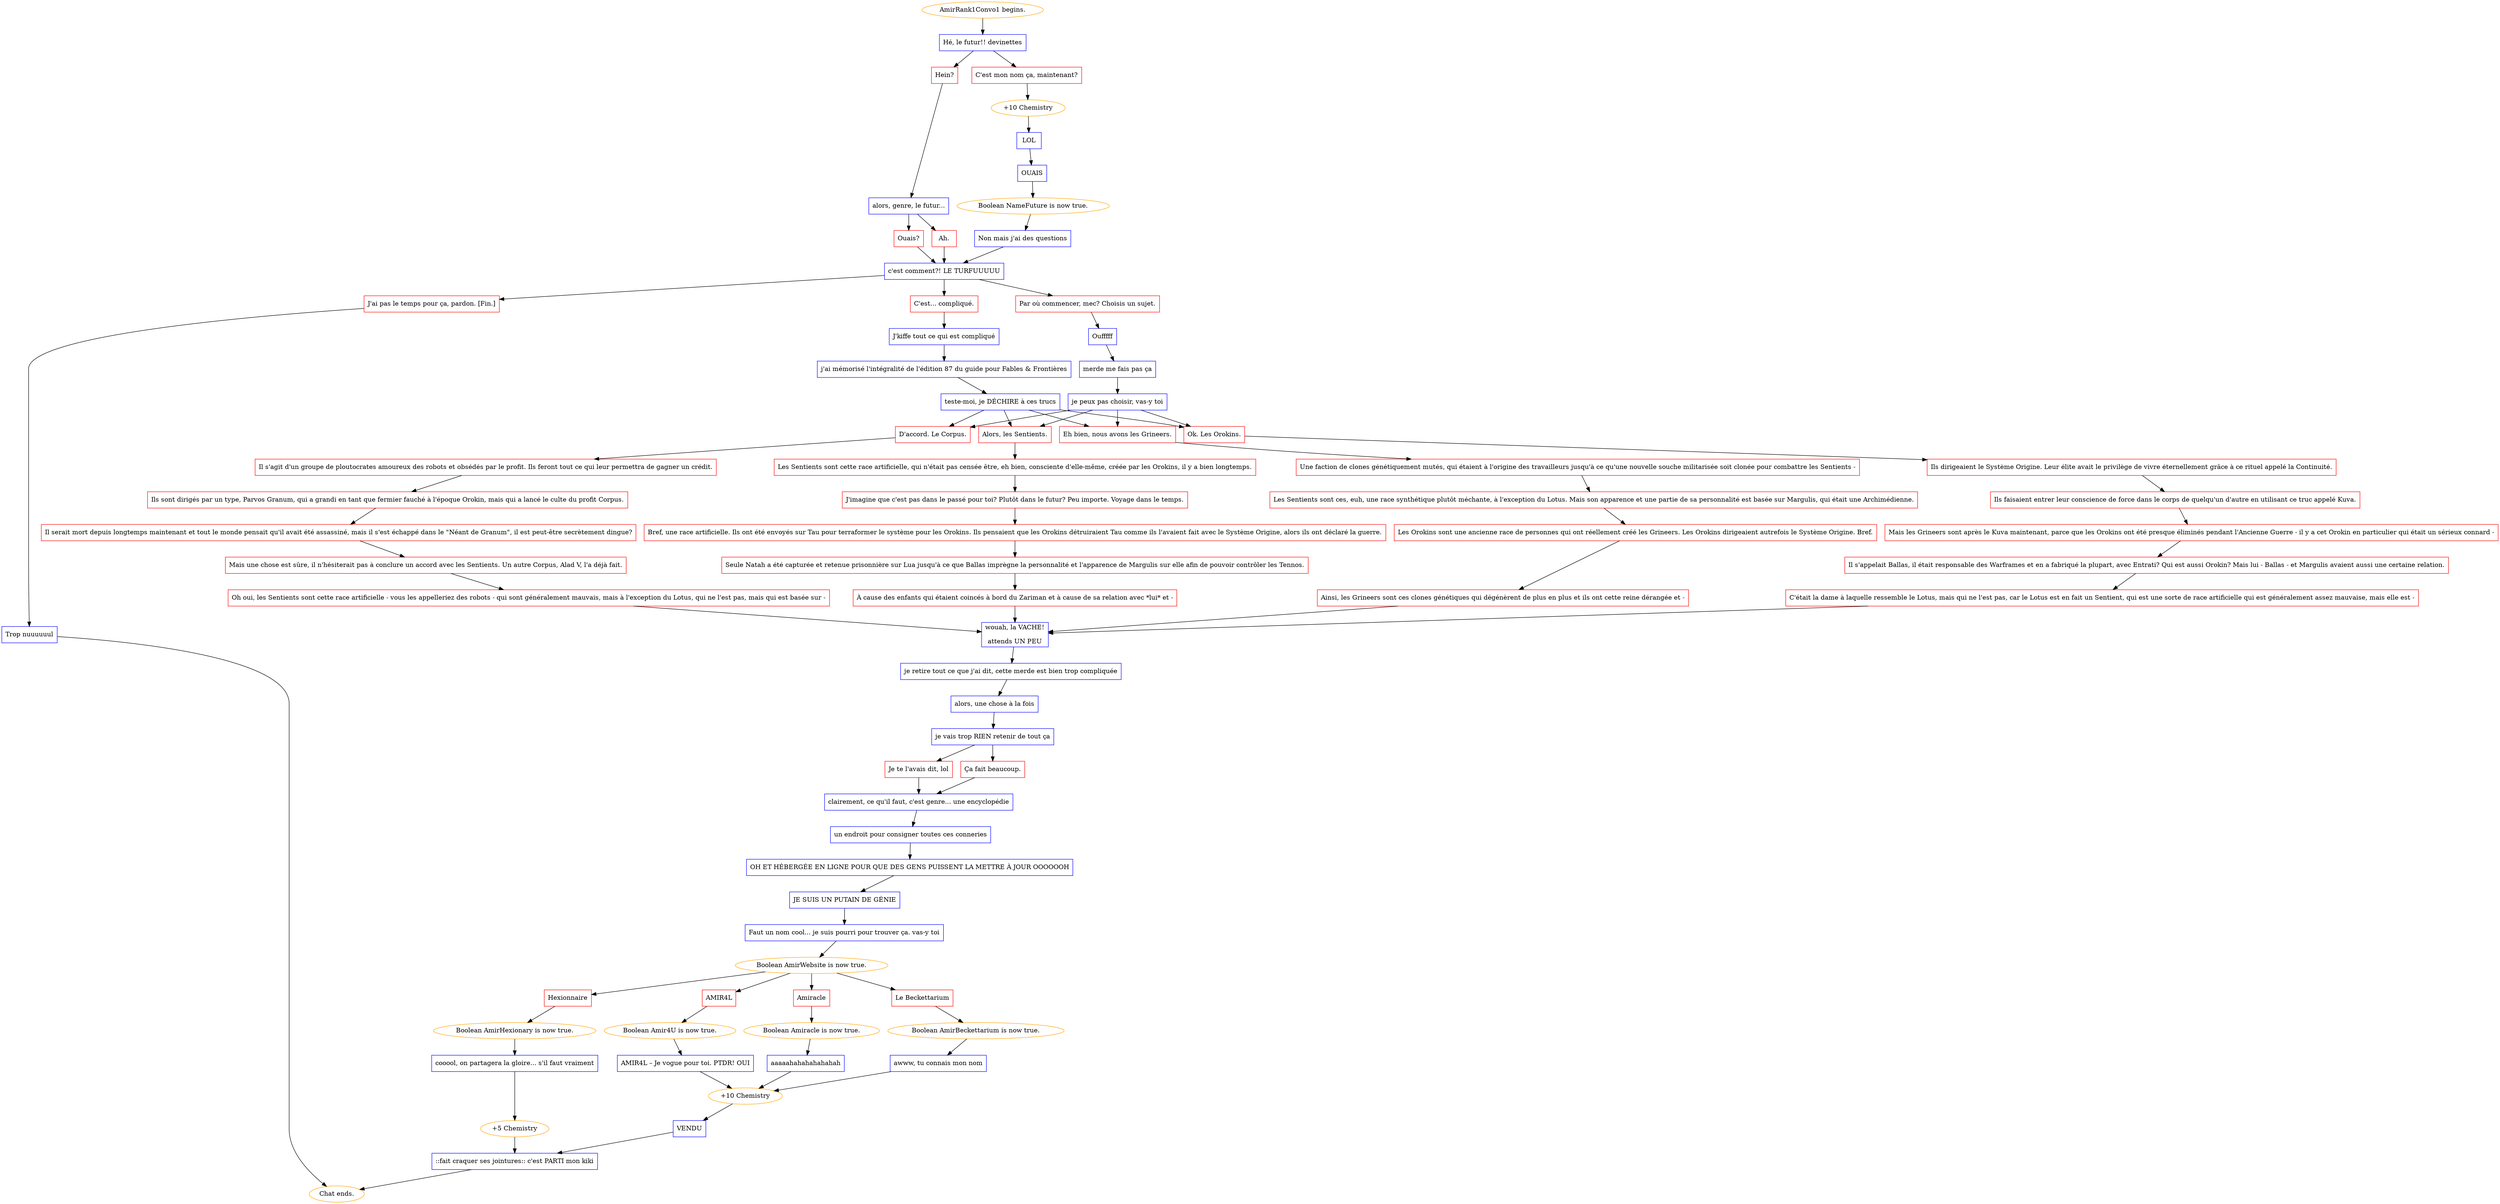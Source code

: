 digraph {
	"AmirRank1Convo1 begins." [color=orange];
		"AmirRank1Convo1 begins." -> j1244836568;
	j1244836568 [label="Hé, le futur!! devinettes",shape=box,color=blue];
		j1244836568 -> j1240076253;
		j1244836568 -> j12768757;
	j1240076253 [label="Hein?",shape=box,color=red];
		j1240076253 -> j647850371;
	j12768757 [label="C'est mon nom ça, maintenant?",shape=box,color=red];
		j12768757 -> j1532206863;
	j647850371 [label="alors, genre, le futur...",shape=box,color=blue];
		j647850371 -> j1551920645;
		j647850371 -> j358046611;
	j1532206863 [label="+10 Chemistry",color=orange];
		j1532206863 -> j1079800903;
	j1551920645 [label="Ah.",shape=box,color=red];
		j1551920645 -> j4083012725;
	j358046611 [label="Ouais?",shape=box,color=red];
		j358046611 -> j4083012725;
	j1079800903 [label="LOL",shape=box,color=blue];
		j1079800903 -> j3217155475;
	j4083012725 [label="c'est comment?! LE TURFUUUUU",shape=box,color=blue];
		j4083012725 -> j4201134471;
		j4083012725 -> j4205793453;
		j4083012725 -> j1077699604;
	j3217155475 [label="OUAIS",shape=box,color=blue];
		j3217155475 -> j3731691313;
	j4201134471 [label="Par où commencer, mec? Choisis un sujet.",shape=box,color=red];
		j4201134471 -> j2900526515;
	j4205793453 [label="C'est... compliqué.",shape=box,color=red];
		j4205793453 -> j2625528581;
	j1077699604 [label="J'ai pas le temps pour ça, pardon. [Fin.]",shape=box,color=red];
		j1077699604 -> j256668282;
	j3731691313 [label="Boolean NameFuture is now true.",color=orange];
		j3731691313 -> j2154583021;
	j2900526515 [label="Oufffff",shape=box,color=blue];
		j2900526515 -> j3983094681;
	j2625528581 [label="J'kiffe tout ce qui est compliqué",shape=box,color=blue];
		j2625528581 -> j4158226825;
	j256668282 [label="Trop nuuuuuul",shape=box,color=blue];
		j256668282 -> "Chat ends.";
	j2154583021 [label="Non mais j'ai des questions",shape=box,color=blue];
		j2154583021 -> j4083012725;
	j3983094681 [label="merde me fais pas ça",shape=box,color=blue];
		j3983094681 -> j954687895;
	j4158226825 [label="j'ai mémorisé l'intégralité de l'édition 87 du guide pour Fables & Frontières",shape=box,color=blue];
		j4158226825 -> j475908860;
	"Chat ends." [color=orange];
	j954687895 [label="je peux pas choisir, vas-y toi",shape=box,color=blue];
		j954687895 -> j860958844;
		j954687895 -> j2818589977;
		j954687895 -> j1926082864;
		j954687895 -> j3577888251;
	j475908860 [label="teste-moi, je DÉCHIRE à ces trucs",shape=box,color=blue];
		j475908860 -> j860958844;
		j475908860 -> j2818589977;
		j475908860 -> j1926082864;
		j475908860 -> j3577888251;
	j860958844 [label="Ok. Les Orokins.",shape=box,color=red];
		j860958844 -> j2685589684;
	j2818589977 [label="D'accord. Le Corpus.",shape=box,color=red];
		j2818589977 -> j1315051553;
	j1926082864 [label="Eh bien, nous avons les Grineers.",shape=box,color=red];
		j1926082864 -> j1742586079;
	j3577888251 [label="Alors, les Sentients.",shape=box,color=red];
		j3577888251 -> j2341178544;
	j2685589684 [label="Ils dirigeaient le Système Origine. Leur élite avait le privilège de vivre éternellement grâce à ce rituel appelé la Continuité.",shape=box,color=red];
		j2685589684 -> j1583119781;
	j1315051553 [label="Il s'agit d'un groupe de ploutocrates amoureux des robots et obsédés par le profit. Ils feront tout ce qui leur permettra de gagner un crédit.",shape=box,color=red];
		j1315051553 -> j3673693317;
	j1742586079 [label="Une faction de clones génétiquement mutés, qui étaient à l'origine des travailleurs jusqu'à ce qu'une nouvelle souche militarisée soit clonée pour combattre les Sentients -",shape=box,color=red];
		j1742586079 -> j1417184686;
	j2341178544 [label="Les Sentients sont cette race artificielle, qui n'était pas censée être, eh bien, consciente d'elle-même, créée par les Orokins, il y a bien longtemps.",shape=box,color=red];
		j2341178544 -> j403634721;
	j1583119781 [label="Ils faisaient entrer leur conscience de force dans le corps de quelqu'un d'autre en utilisant ce truc appelé Kuva.",shape=box,color=red];
		j1583119781 -> j130835025;
	j3673693317 [label="Ils sont dirigés par un type, Parvos Granum, qui a grandi en tant que fermier fauché à l'époque Orokin, mais qui a lancé le culte du profit Corpus.",shape=box,color=red];
		j3673693317 -> j550920750;
	j1417184686 [label="Les Sentients sont ces, euh, une race synthétique plutôt méchante, à l'exception du Lotus. Mais son apparence et une partie de sa personnalité est basée sur Margulis, qui était une Archimédienne.",shape=box,color=red];
		j1417184686 -> j2371800007;
	j403634721 [label="J'imagine que c'est pas dans le passé pour toi? Plutôt dans le futur? Peu importe. Voyage dans le temps.",shape=box,color=red];
		j403634721 -> j3628818058;
	j130835025 [label="Mais les Grineers sont après le Kuva maintenant, parce que les Orokins ont été presque éliminés pendant l'Ancienne Guerre - il y a cet Orokin en particulier qui était un sérieux connard -",shape=box,color=red];
		j130835025 -> j352348449;
	j550920750 [label="Il serait mort depuis longtemps maintenant et tout le monde pensait qu'il avait été assassiné, mais il s'est échappé dans le \"Néant de Granum\", il est peut-être secrètement dingue?",shape=box,color=red];
		j550920750 -> j1956696634;
	j2371800007 [label="Les Orokins sont une ancienne race de personnes qui ont réellement créé les Grineers. Les Orokins dirigeaient autrefois le Système Origine. Bref.",shape=box,color=red];
		j2371800007 -> j2589667577;
	j3628818058 [label="Bref, une race artificielle. Ils ont été envoyés sur Tau pour terraformer le système pour les Orokins. Ils pensaient que les Orokins détruiraient Tau comme ils l'avaient fait avec le Système Origine, alors ils ont déclaré la guerre.",shape=box,color=red];
		j3628818058 -> j2053506788;
	j352348449 [label="Il s'appelait Ballas, il était responsable des Warframes et en a fabriqué la plupart, avec Entrati? Qui est aussi Orokin? Mais lui - Ballas - et Margulis avaient aussi une certaine relation.",shape=box,color=red];
		j352348449 -> j3406577438;
	j1956696634 [label="Mais une chose est sûre, il n'hésiterait pas à conclure un accord avec les Sentients. Un autre Corpus, Alad V, l'a déjà fait.",shape=box,color=red];
		j1956696634 -> j741280621;
	j2589667577 [label="Ainsi, les Grineers sont ces clones génétiques qui dégénèrent de plus en plus et ils ont cette reine dérangée et -",shape=box,color=red];
		j2589667577 -> j4105477458;
	j2053506788 [label="Seule Natah a été capturée et retenue prisonnière sur Lua jusqu'à ce que Ballas imprègne la personnalité et l'apparence de Margulis sur elle afin de pouvoir contrôler les Tennos.",shape=box,color=red];
		j2053506788 -> j1190206718;
	j3406577438 [label="C'était la dame à laquelle ressemble le Lotus, mais qui ne l'est pas, car le Lotus est en fait un Sentient, qui est une sorte de race artificielle qui est généralement assez mauvaise, mais elle est -",shape=box,color=red];
		j3406577438 -> j4105477458;
	j741280621 [label="Oh oui, les Sentients sont cette race artificielle - vous les appelleriez des robots - qui sont généralement mauvais, mais à l'exception du Lotus, qui ne l'est pas, mais qui est basée sur -",shape=box,color=red];
		j741280621 -> j4105477458;
	j4105477458 [label="wouah, la VACHE!
attends UN PEU",shape=box,color=blue];
		j4105477458 -> j3480082795;
	j1190206718 [label="À cause des enfants qui étaient coincés à bord du Zariman et à cause de sa relation avec *lui* et -",shape=box,color=red];
		j1190206718 -> j4105477458;
	j3480082795 [label="je retire tout ce que j'ai dit, cette merde est bien trop compliquée",shape=box,color=blue];
		j3480082795 -> j1624838850;
	j1624838850 [label="alors, une chose à la fois",shape=box,color=blue];
		j1624838850 -> j2138759603;
	j2138759603 [label="je vais trop RIEN retenir de tout ça",shape=box,color=blue];
		j2138759603 -> j1791101172;
		j2138759603 -> j1837678308;
	j1791101172 [label="Je te l'avais dit, lol",shape=box,color=red];
		j1791101172 -> j3155880726;
	j1837678308 [label="Ça fait beaucoup.",shape=box,color=red];
		j1837678308 -> j3155880726;
	j3155880726 [label="clairement, ce qu'il faut, c'est genre... une encyclopédie",shape=box,color=blue];
		j3155880726 -> j1188886083;
	j1188886083 [label="un endroit pour consigner toutes ces conneries",shape=box,color=blue];
		j1188886083 -> j1095921339;
	j1095921339 [label="OH ET HÉBERGÉE EN LIGNE POUR QUE DES GENS PUISSENT LA METTRE À JOUR OOOOOOH",shape=box,color=blue];
		j1095921339 -> j867350773;
	j867350773 [label="JE SUIS UN PUTAIN DE GÉNIE",shape=box,color=blue];
		j867350773 -> j1034239250;
	j1034239250 [label="Faut un nom cool... je suis pourri pour trouver ça. vas-y toi",shape=box,color=blue];
		j1034239250 -> j2827662073;
	j2827662073 [label="Boolean AmirWebsite is now true.",color=orange];
		j2827662073 -> j80224034;
		j2827662073 -> j2742875208;
		j2827662073 -> j2829446713;
		j2827662073 -> j3023926049;
	j80224034 [label="Hexionnaire",shape=box,color=red];
		j80224034 -> j35900571;
	j2742875208 [label="AMIR4L",shape=box,color=red];
		j2742875208 -> j460719533;
	j2829446713 [label="Amiracle",shape=box,color=red];
		j2829446713 -> j1805491047;
	j3023926049 [label="Le Beckettarium",shape=box,color=red];
		j3023926049 -> j929711342;
	j35900571 [label="Boolean AmirHexionary is now true.",color=orange];
		j35900571 -> j2395027170;
	j460719533 [label="Boolean Amir4U is now true.",color=orange];
		j460719533 -> j557617167;
	j1805491047 [label="Boolean Amiracle is now true.",color=orange];
		j1805491047 -> j3117202058;
	j929711342 [label="Boolean AmirBeckettarium is now true.",color=orange];
		j929711342 -> j1803600015;
	j2395027170 [label="cooool, on partagera la gloire... s'il faut vraiment",shape=box,color=blue];
		j2395027170 -> j285091672;
	j557617167 [label="AMIR4L – Je vogue pour toi. PTDR! OUI",shape=box,color=blue];
		j557617167 -> j3684444820;
	j3117202058 [label="aaaaahahahahahahah",shape=box,color=blue];
		j3117202058 -> j3684444820;
	j1803600015 [label="awww, tu connais mon nom",shape=box,color=blue];
		j1803600015 -> j3684444820;
	j285091672 [label="+5 Chemistry",color=orange];
		j285091672 -> j902176204;
	j3684444820 [label="+10 Chemistry",color=orange];
		j3684444820 -> j2623076394;
	j902176204 [label="::fait craquer ses jointures:: c'est PARTI mon kiki",shape=box,color=blue];
		j902176204 -> "Chat ends.";
	j2623076394 [label="VENDU",shape=box,color=blue];
		j2623076394 -> j902176204;
}